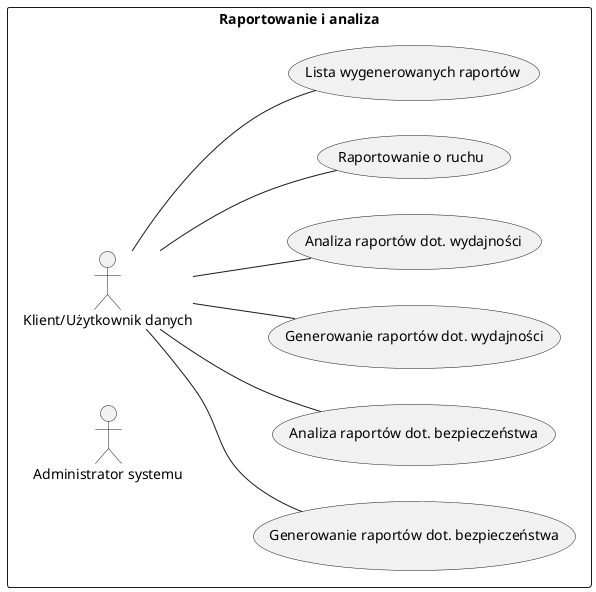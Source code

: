 @startuml reports
left to right direction

rectangle "Raportowanie i analiza" {
  actor "Klient/Użytkownik danych" as Użytkownik
  actor "Administrator systemu" as Administrator
  ' Use cases for reporting and analysis:
  usecase (Generowanie raportów dot. bezpieczeństwa) as GenBezpieczenstwa
  usecase (Analiza raportów dot. bezpieczeństwa) as AnalizaBezpieczenstwa
  usecase (Generowanie raportów dot. wydajności) as GenWydajnosci
  usecase (Analiza raportów dot. wydajności) as AnalizaWydajnosci
  usecase (Raportowanie o ruchu) as RaportowanieRuchu
  usecase (Lista wygenerowanych raportów) as ListaRaportow

  Użytkownik -- GenBezpieczenstwa
  Użytkownik -- AnalizaBezpieczenstwa
  Użytkownik -- GenWydajnosci
  Użytkownik -- AnalizaWydajnosci
  Użytkownik -- RaportowanieRuchu
  Użytkownik -- ListaRaportow
}
@enduml

